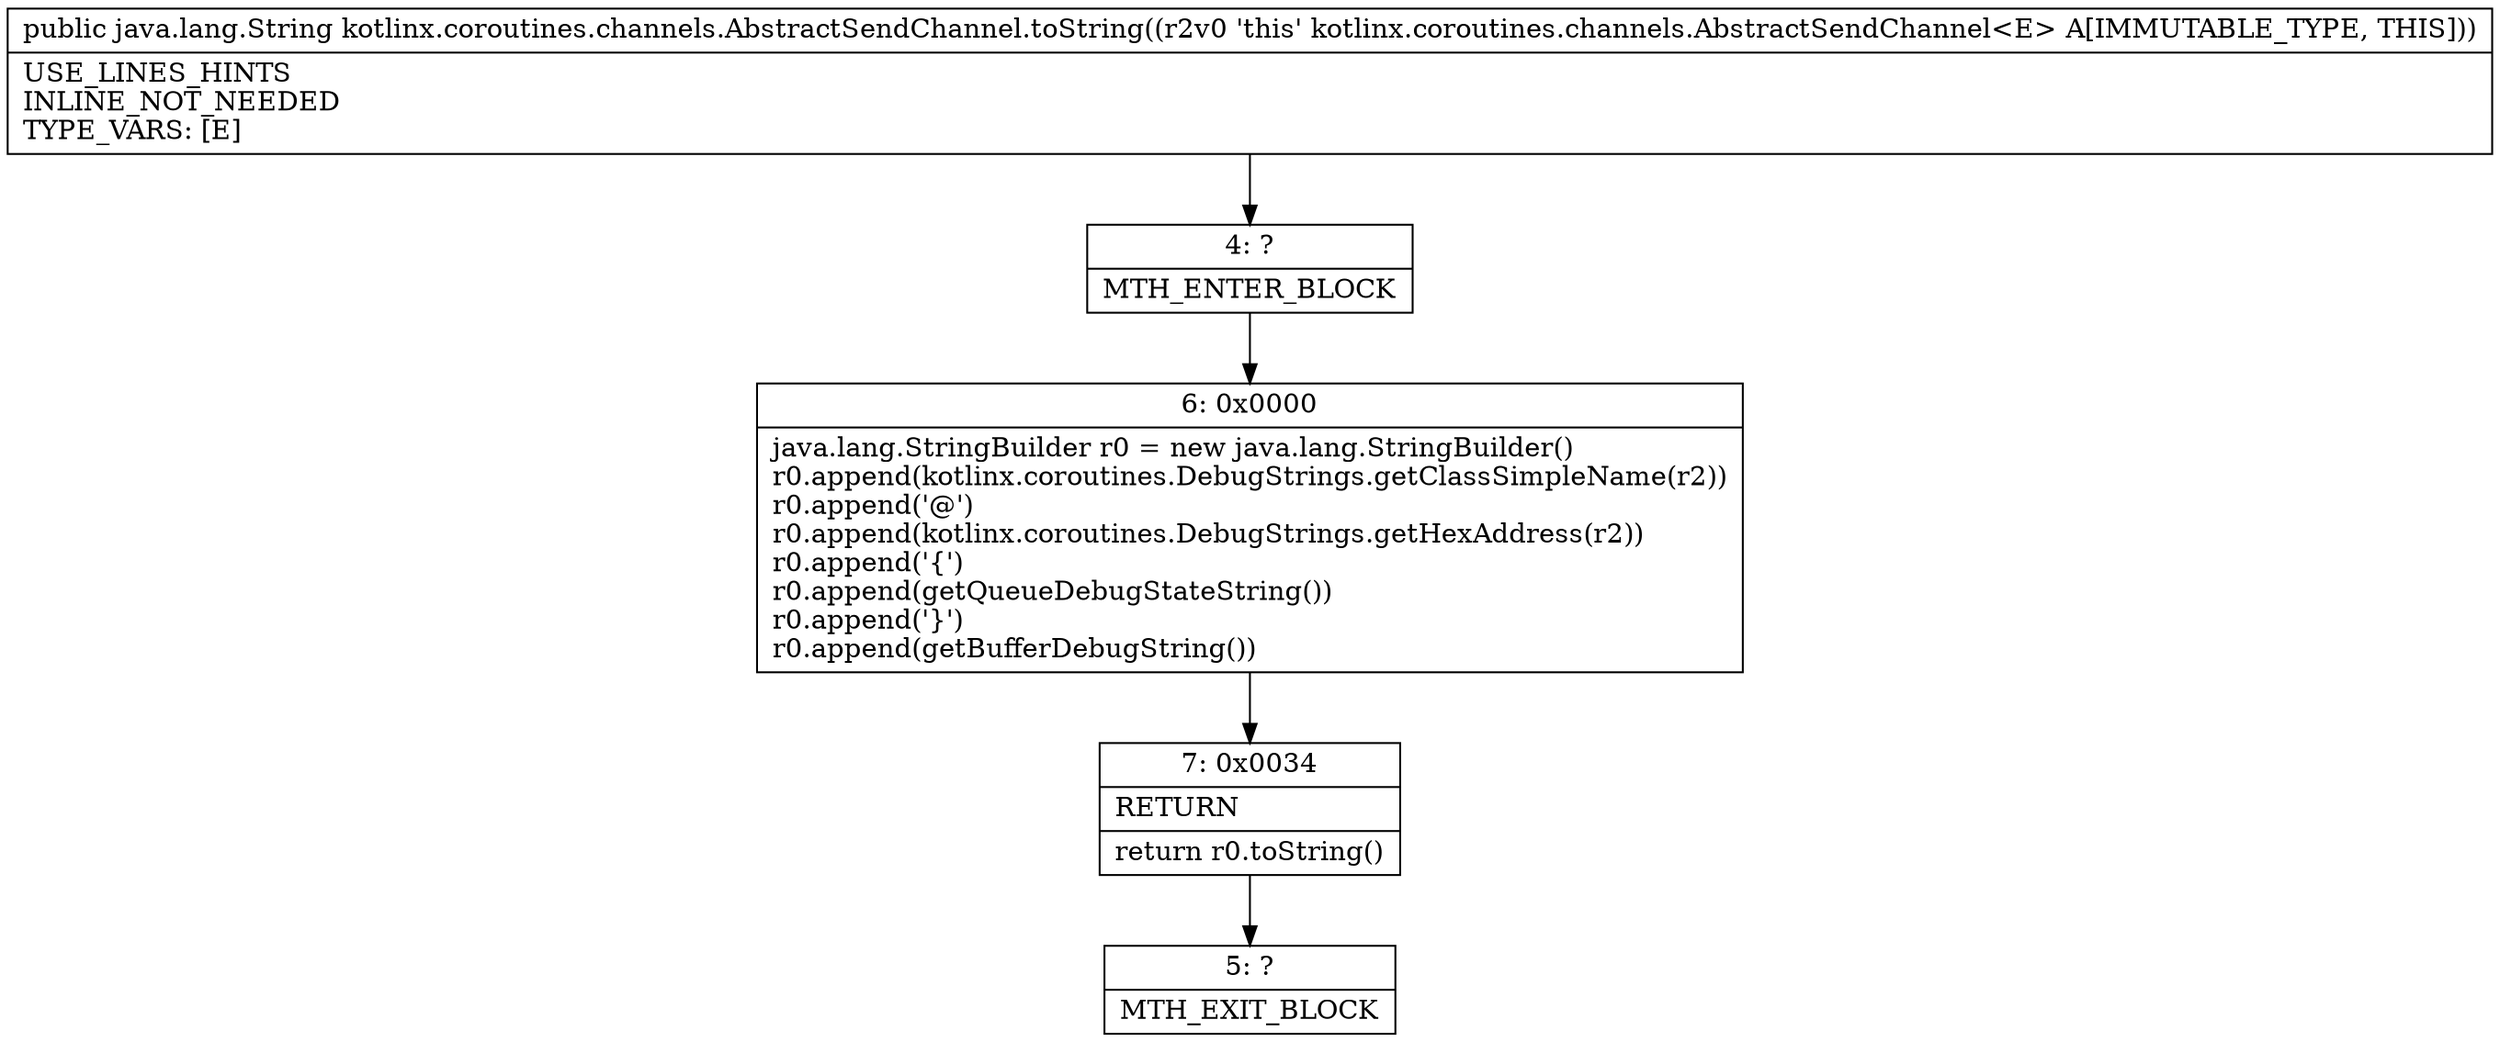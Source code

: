 digraph "CFG forkotlinx.coroutines.channels.AbstractSendChannel.toString()Ljava\/lang\/String;" {
Node_4 [shape=record,label="{4\:\ ?|MTH_ENTER_BLOCK\l}"];
Node_6 [shape=record,label="{6\:\ 0x0000|java.lang.StringBuilder r0 = new java.lang.StringBuilder()\lr0.append(kotlinx.coroutines.DebugStrings.getClassSimpleName(r2))\lr0.append('@')\lr0.append(kotlinx.coroutines.DebugStrings.getHexAddress(r2))\lr0.append('\{')\lr0.append(getQueueDebugStateString())\lr0.append('\}')\lr0.append(getBufferDebugString())\l}"];
Node_7 [shape=record,label="{7\:\ 0x0034|RETURN\l|return r0.toString()\l}"];
Node_5 [shape=record,label="{5\:\ ?|MTH_EXIT_BLOCK\l}"];
MethodNode[shape=record,label="{public java.lang.String kotlinx.coroutines.channels.AbstractSendChannel.toString((r2v0 'this' kotlinx.coroutines.channels.AbstractSendChannel\<E\> A[IMMUTABLE_TYPE, THIS]))  | USE_LINES_HINTS\lINLINE_NOT_NEEDED\lTYPE_VARS: [E]\l}"];
MethodNode -> Node_4;Node_4 -> Node_6;
Node_6 -> Node_7;
Node_7 -> Node_5;
}


